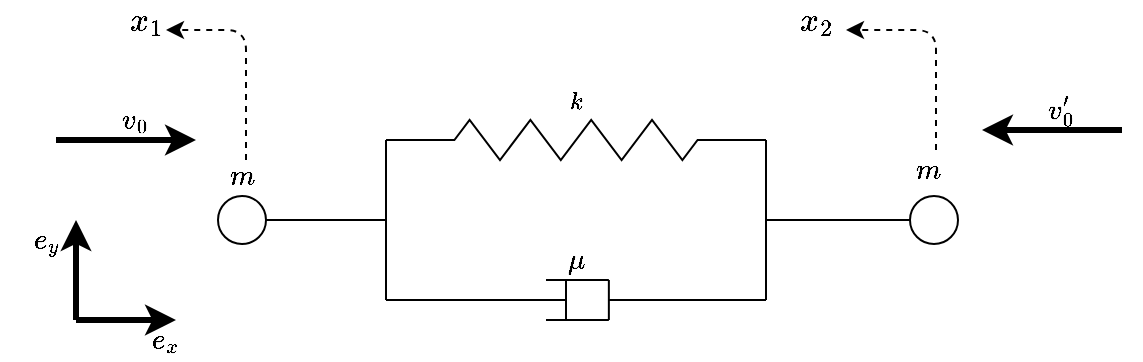 <mxfile version="14.6.0" type="device" pages="3"><diagram id="ytJeGwFLIwiYyq0UvmY3" name="Page-1"><mxGraphModel dx="1470" dy="384" grid="1" gridSize="5" guides="1" tooltips="1" connect="1" arrows="0" fold="1" page="1" pageScale="1" pageWidth="827" pageHeight="1169" math="1" shadow="0"><root><mxCell id="0"/><mxCell id="1" parent="0"/><mxCell id="ikvbMiQ3zN002EQEy758-4" value="" style="endArrow=none;html=1;" parent="1" edge="1"><mxGeometry width="50" height="50" relative="1" as="geometry"><mxPoint x="80" y="380" as="sourcePoint"/><mxPoint x="80" y="300" as="targetPoint"/></mxGeometry></mxCell><mxCell id="ikvbMiQ3zN002EQEy758-6" value="" style="endArrow=none;html=1;" parent="1" edge="1"><mxGeometry width="50" height="50" relative="1" as="geometry"><mxPoint x="270" y="380" as="sourcePoint"/><mxPoint x="270" y="300" as="targetPoint"/></mxGeometry></mxCell><mxCell id="ikvbMiQ3zN002EQEy758-13" value="" style="group;labelPosition=center;verticalLabelPosition=middle;align=center;verticalAlign=middle;" parent="1" vertex="1" connectable="0"><mxGeometry x="80" y="290" width="190" height="20" as="geometry"/></mxCell><mxCell id="ikvbMiQ3zN002EQEy758-1" value="$$k$$" style="verticalLabelPosition=top;shadow=0;dashed=0;align=center;html=1;verticalAlign=middle;strokeWidth=1;shape=mxgraph.electrical.resistors.resistor_2;rounded=1;comic=0;labelBackgroundColor=none;fontFamily=Verdana;fontSize=12;whiteSpace=wrap;labelPosition=center;" parent="ikvbMiQ3zN002EQEy758-13" vertex="1"><mxGeometry width="190" height="20" as="geometry"/></mxCell><mxCell id="ikvbMiQ3zN002EQEy758-11" value="" style="endArrow=none;html=1;" parent="1" edge="1"><mxGeometry width="50" height="50" relative="1" as="geometry"><mxPoint x="191.429" y="390" as="sourcePoint"/><mxPoint x="191.429" y="370" as="targetPoint"/></mxGeometry></mxCell><mxCell id="ikvbMiQ3zN002EQEy758-25" value="" style="group" parent="1" vertex="1" connectable="0"><mxGeometry x="80" y="350" width="190" height="40" as="geometry"/></mxCell><mxCell id="ikvbMiQ3zN002EQEy758-19" value="" style="group;" parent="ikvbMiQ3zN002EQEy758-25" vertex="1" connectable="0"><mxGeometry y="20" width="190" height="20" as="geometry"/></mxCell><mxCell id="ikvbMiQ3zN002EQEy758-14" value="" style="group" parent="ikvbMiQ3zN002EQEy758-19" vertex="1" connectable="0"><mxGeometry width="90" height="20" as="geometry"/></mxCell><mxCell id="ikvbMiQ3zN002EQEy758-7" value="" style="endArrow=none;html=1;" parent="ikvbMiQ3zN002EQEy758-14" edge="1"><mxGeometry width="50" height="50" relative="1" as="geometry"><mxPoint y="10" as="sourcePoint"/><mxPoint x="90" y="10" as="targetPoint"/></mxGeometry></mxCell><mxCell id="ikvbMiQ3zN002EQEy758-8" value="" style="endArrow=none;html=1;" parent="ikvbMiQ3zN002EQEy758-14" edge="1"><mxGeometry width="50" height="50" relative="1" as="geometry"><mxPoint x="90" y="20" as="sourcePoint"/><mxPoint x="90" as="targetPoint"/></mxGeometry></mxCell><mxCell id="ikvbMiQ3zN002EQEy758-15" value="" style="group;whiteSpace=wrap;" parent="ikvbMiQ3zN002EQEy758-19" vertex="1" connectable="0"><mxGeometry x="80" width="110" height="20" as="geometry"/></mxCell><mxCell id="ikvbMiQ3zN002EQEy758-9" value="" style="endArrow=none;html=1;" parent="ikvbMiQ3zN002EQEy758-15" edge="1"><mxGeometry width="50" height="50" relative="1" as="geometry"><mxPoint y="20" as="sourcePoint"/><mxPoint x="31.429" y="20" as="targetPoint"/></mxGeometry></mxCell><mxCell id="ikvbMiQ3zN002EQEy758-10" value="" style="endArrow=none;html=1;" parent="ikvbMiQ3zN002EQEy758-15" edge="1"><mxGeometry width="50" height="50" relative="1" as="geometry"><mxPoint as="sourcePoint"/><mxPoint x="31.429" as="targetPoint"/></mxGeometry></mxCell><mxCell id="ikvbMiQ3zN002EQEy758-12" value="" style="endArrow=none;html=1;" parent="ikvbMiQ3zN002EQEy758-15" edge="1"><mxGeometry width="50" height="50" relative="1" as="geometry"><mxPoint x="31.429" y="10" as="sourcePoint"/><mxPoint x="110" y="10" as="targetPoint"/></mxGeometry></mxCell><mxCell id="ikvbMiQ3zN002EQEy758-23" value="$$\mu$$" style="text;html=1;align=center;verticalAlign=middle;resizable=0;points=[];autosize=1;" parent="ikvbMiQ3zN002EQEy758-25" vertex="1"><mxGeometry x="65" width="60" height="20" as="geometry"/></mxCell><mxCell id="ikvbMiQ3zN002EQEy758-26" value="" style="endArrow=none;html=1;" parent="1" edge="1"><mxGeometry width="50" height="50" relative="1" as="geometry"><mxPoint x="20" y="340" as="sourcePoint"/><mxPoint x="80" y="340" as="targetPoint"/></mxGeometry></mxCell><mxCell id="ikvbMiQ3zN002EQEy758-34" value="" style="endArrow=none;html=1;entryX=0;entryY=0.5;entryDx=0;entryDy=0;" parent="1" target="zaI7KPjIuQ21_3cleG6U-3" edge="1"><mxGeometry width="50" height="50" relative="1" as="geometry"><mxPoint x="270" y="340" as="sourcePoint"/><mxPoint x="340" y="340" as="targetPoint"/></mxGeometry></mxCell><mxCell id="ikvbMiQ3zN002EQEy758-74" value="$$m$$" style="text;html=1;align=center;verticalAlign=middle;resizable=0;points=[];autosize=1;" parent="1" vertex="1"><mxGeometry x="326" y="305" width="50" height="20" as="geometry"/></mxCell><mxCell id="A-Y7U5vyH84K1qmAF5ST-1" value="" style="group" parent="1" vertex="1" connectable="0"><mxGeometry x="-85" y="295" width="155" height="105" as="geometry"/></mxCell><mxCell id="ikvbMiQ3zN002EQEy758-80" value="" style="group;dashed=1;" parent="A-Y7U5vyH84K1qmAF5ST-1" vertex="1" connectable="0"><mxGeometry x="35" width="90" height="85" as="geometry"/></mxCell><mxCell id="zaI7KPjIuQ21_3cleG6U-5" value="" style="ellipse;whiteSpace=wrap;html=1;aspect=fixed;" parent="ikvbMiQ3zN002EQEy758-80" vertex="1"><mxGeometry x="46" y="33" width="24" height="24" as="geometry"/></mxCell><mxCell id="ikvbMiQ3zN002EQEy758-76" value="$$m$$" style="text;html=1;align=center;verticalAlign=middle;resizable=0;points=[];autosize=1;" parent="ikvbMiQ3zN002EQEy758-80" vertex="1"><mxGeometry x="33" y="13" width="50" height="20" as="geometry"/></mxCell><mxCell id="zaI7KPjIuQ21_3cleG6U-3" value="" style="ellipse;whiteSpace=wrap;html=1;aspect=fixed;" parent="1" vertex="1"><mxGeometry x="342" y="328" width="24" height="24" as="geometry"/></mxCell><mxCell id="QIRo2a5x82lyeDeJvewS-15" value="" style="group" parent="1" vertex="1" connectable="0"><mxGeometry x="-105" y="230" width="85" height="21" as="geometry"/></mxCell><mxCell id="QIRo2a5x82lyeDeJvewS-16" value="&lt;font style=&quot;font-size: 14px&quot;&gt;$$x_1$$&lt;/font&gt;" style="text;html=1;strokeColor=none;fillColor=none;align=center;verticalAlign=middle;whiteSpace=wrap;rounded=0;" parent="QIRo2a5x82lyeDeJvewS-15" vertex="1"><mxGeometry x="45" width="40" height="20" as="geometry"/></mxCell><mxCell id="QIRo2a5x82lyeDeJvewS-17" value="" style="endArrow=classic;html=1;dashed=1;exitX=0.18;exitY=0.6;exitDx=0;exitDy=0;exitPerimeter=0;" parent="1" edge="1"><mxGeometry width="50" height="50" relative="1" as="geometry"><mxPoint x="10" y="310" as="sourcePoint"/><mxPoint x="-30" y="245" as="targetPoint"/><Array as="points"><mxPoint x="10" y="245"/></Array></mxGeometry></mxCell><mxCell id="ikvbMiQ3zN002EQEy758-77" value="" style="endArrow=classic;html=1;strokeWidth=3;" parent="1" edge="1"><mxGeometry width="50" height="50" relative="1" as="geometry"><mxPoint x="-75" y="390" as="sourcePoint"/><mxPoint x="-25" y="390" as="targetPoint"/></mxGeometry></mxCell><mxCell id="ikvbMiQ3zN002EQEy758-79" value="" style="endArrow=classic;html=1;strokeWidth=3;" parent="1" edge="1"><mxGeometry width="50" height="50" relative="1" as="geometry"><mxPoint x="-75" y="390" as="sourcePoint"/><mxPoint x="-75" y="340" as="targetPoint"/></mxGeometry></mxCell><mxCell id="ikvbMiQ3zN002EQEy758-82" value="$$e_x$$" style="text;html=1;strokeColor=none;fillColor=none;align=center;verticalAlign=middle;whiteSpace=wrap;rounded=0;dashed=1;" parent="1" vertex="1"><mxGeometry x="-50" y="390" width="40" height="20" as="geometry"/></mxCell><mxCell id="ikvbMiQ3zN002EQEy758-83" value="$$e_y$$" style="text;html=1;strokeColor=none;fillColor=none;align=center;verticalAlign=middle;whiteSpace=wrap;rounded=0;dashed=1;" parent="1" vertex="1"><mxGeometry x="-110" y="340" width="40" height="20" as="geometry"/></mxCell><mxCell id="QIRo2a5x82lyeDeJvewS-4" value="" style="endArrow=classic;html=1;dashed=1;exitX=0.18;exitY=0.6;exitDx=0;exitDy=0;exitPerimeter=0;" parent="1" edge="1"><mxGeometry width="50" height="50" relative="1" as="geometry"><mxPoint x="355" y="305" as="sourcePoint"/><mxPoint x="310" y="245" as="targetPoint"/><Array as="points"><mxPoint x="355" y="245"/></Array></mxGeometry></mxCell><mxCell id="zaI7KPjIuQ21_3cleG6U-2" value="&lt;font style=&quot;font-size: 14px&quot;&gt;$$x_2$$&lt;/font&gt;" style="text;html=1;strokeColor=none;fillColor=none;align=center;verticalAlign=middle;whiteSpace=wrap;rounded=0;" parent="1" vertex="1"><mxGeometry x="275" y="230" width="40" height="20" as="geometry"/></mxCell><mxCell id="13Rfy_D-YMFXf5aXUWAc-1" value="" style="group" parent="1" vertex="1" connectable="0"><mxGeometry x="-85" y="280" width="70" height="20" as="geometry"/></mxCell><mxCell id="13Rfy_D-YMFXf5aXUWAc-2" value="" style="endArrow=classic;html=1;strokeWidth=3;" parent="13Rfy_D-YMFXf5aXUWAc-1" edge="1"><mxGeometry width="50" height="50" relative="1" as="geometry"><mxPoint y="20" as="sourcePoint"/><mxPoint x="70" y="20" as="targetPoint"/></mxGeometry></mxCell><mxCell id="13Rfy_D-YMFXf5aXUWAc-3" value="$$v_0$$" style="text;html=1;strokeColor=none;fillColor=none;align=center;verticalAlign=middle;whiteSpace=wrap;rounded=0;dashed=1;" parent="13Rfy_D-YMFXf5aXUWAc-1" vertex="1"><mxGeometry x="20" width="40" height="20" as="geometry"/></mxCell><mxCell id="LOTqq3NO3Qby_tErpMLS-1" value="" style="group" vertex="1" connectable="0" parent="1"><mxGeometry x="378" y="275" width="70" height="20" as="geometry"/></mxCell><mxCell id="LOTqq3NO3Qby_tErpMLS-2" value="" style="endArrow=classic;html=1;strokeWidth=3;" edge="1" parent="LOTqq3NO3Qby_tErpMLS-1"><mxGeometry width="50" height="50" relative="1" as="geometry"><mxPoint x="70" y="20" as="sourcePoint"/><mxPoint y="20" as="targetPoint"/></mxGeometry></mxCell><mxCell id="LOTqq3NO3Qby_tErpMLS-3" value="$$v'_0$$" style="text;html=1;strokeColor=none;fillColor=none;align=center;verticalAlign=middle;whiteSpace=wrap;rounded=0;dashed=1;" vertex="1" parent="LOTqq3NO3Qby_tErpMLS-1"><mxGeometry x="20" width="40" height="20" as="geometry"/></mxCell></root></mxGraphModel></diagram><diagram id="JEn1biWKBLTIGsbD8lLC" name="Page-2"><mxGraphModel dx="643" dy="384" grid="1" gridSize="2" guides="1" tooltips="1" connect="1" arrows="1" fold="1" page="1" pageScale="1" pageWidth="827" pageHeight="1169" math="1" shadow="0"><root><mxCell id="UVTlB2MMpKUOKBtwbOYd-0"/><mxCell id="UVTlB2MMpKUOKBtwbOYd-1" parent="UVTlB2MMpKUOKBtwbOYd-0"/><mxCell id="UVTlB2MMpKUOKBtwbOYd-2" value="" style="ellipse;whiteSpace=wrap;html=1;aspect=fixed;" parent="UVTlB2MMpKUOKBtwbOYd-1" vertex="1"><mxGeometry x="150" y="342" width="50" height="50" as="geometry"/></mxCell><mxCell id="UVTlB2MMpKUOKBtwbOYd-3" value="" style="endArrow=classic;html=1;strokeWidth=3;" parent="UVTlB2MMpKUOKBtwbOYd-1" edge="1"><mxGeometry width="50" height="50" relative="1" as="geometry"><mxPoint x="310" y="360" as="sourcePoint"/><mxPoint x="200" y="360" as="targetPoint"/></mxGeometry></mxCell><mxCell id="UVTlB2MMpKUOKBtwbOYd-4" value="" style="endArrow=classic;html=1;strokeWidth=3;" parent="UVTlB2MMpKUOKBtwbOYd-1" edge="1"><mxGeometry width="50" height="50" relative="1" as="geometry"><mxPoint x="310" y="376" as="sourcePoint"/><mxPoint x="200" y="376" as="targetPoint"/></mxGeometry></mxCell><mxCell id="UVTlB2MMpKUOKBtwbOYd-6" value="$$m$$" style="text;html=1;strokeColor=none;fillColor=none;align=center;verticalAlign=middle;whiteSpace=wrap;rounded=0;dashed=1;" parent="UVTlB2MMpKUOKBtwbOYd-1" vertex="1"><mxGeometry x="155" y="356" width="40" height="20" as="geometry"/></mxCell><mxCell id="woAikRQFrL4eNpb0GCjC-0" value="$$\mu( \dot x_1 - \dot x_2)$$" style="text;html=1;strokeColor=none;fillColor=none;align=center;verticalAlign=middle;whiteSpace=wrap;rounded=0;dashed=1;" parent="UVTlB2MMpKUOKBtwbOYd-1" vertex="1"><mxGeometry x="238" y="378" width="46" height="20" as="geometry"/></mxCell><mxCell id="nXnG8BlrmxYwcEeNddY_-0" value="$$k(x_1-x_2)$$" style="text;html=1;strokeColor=none;fillColor=none;align=center;verticalAlign=middle;whiteSpace=wrap;rounded=0;dashed=1;" parent="UVTlB2MMpKUOKBtwbOYd-1" vertex="1"><mxGeometry x="224" y="336" width="80" height="20" as="geometry"/></mxCell></root></mxGraphModel></diagram><diagram id="uyrivEJpbbiFCjdhrZBp" name="Page-3"><mxGraphModel dx="771" dy="461" grid="1" gridSize="2" guides="1" tooltips="1" connect="1" arrows="1" fold="1" page="1" pageScale="1" pageWidth="827" pageHeight="1169" math="1" shadow="0"><root><mxCell id="KhA-8r9i5D4Uf5z0PQl2-0"/><mxCell id="KhA-8r9i5D4Uf5z0PQl2-1" parent="KhA-8r9i5D4Uf5z0PQl2-0"/><mxCell id="ZFSHmHsQk2duH5604gHa-0" value="" style="ellipse;whiteSpace=wrap;html=1;aspect=fixed;" parent="KhA-8r9i5D4Uf5z0PQl2-1" vertex="1"><mxGeometry x="340" y="345" width="50" height="50" as="geometry"/></mxCell><mxCell id="ZFSHmHsQk2duH5604gHa-1" value="" style="endArrow=classic;html=1;strokeWidth=3;" parent="KhA-8r9i5D4Uf5z0PQl2-1" edge="1"><mxGeometry width="50" height="50" relative="1" as="geometry"><mxPoint x="240" y="360" as="sourcePoint"/><mxPoint x="342" y="360" as="targetPoint"/></mxGeometry></mxCell><mxCell id="ZFSHmHsQk2duH5604gHa-2" value="$$k(x_1-x_2)$$" style="text;html=1;strokeColor=none;fillColor=none;align=center;verticalAlign=middle;whiteSpace=wrap;rounded=0;dashed=1;" parent="KhA-8r9i5D4Uf5z0PQl2-1" vertex="1"><mxGeometry x="250" y="338" width="80" height="20" as="geometry"/></mxCell><mxCell id="ZFSHmHsQk2duH5604gHa-3" value="" style="endArrow=classic;html=1;strokeWidth=3;" parent="KhA-8r9i5D4Uf5z0PQl2-1" edge="1"><mxGeometry width="50" height="50" relative="1" as="geometry"><mxPoint x="240" y="380" as="sourcePoint"/><mxPoint x="342" y="380" as="targetPoint"/></mxGeometry></mxCell><mxCell id="ZFSHmHsQk2duH5604gHa-4" value="$$\mu( \dot x_1 - \dot x_2)$$" style="text;html=1;strokeColor=none;fillColor=none;align=center;verticalAlign=middle;whiteSpace=wrap;rounded=0;dashed=1;" parent="KhA-8r9i5D4Uf5z0PQl2-1" vertex="1"><mxGeometry x="262" y="382" width="46" height="20" as="geometry"/></mxCell><mxCell id="ZFSHmHsQk2duH5604gHa-9" value="$$m$$" style="text;html=1;strokeColor=none;fillColor=none;align=center;verticalAlign=middle;whiteSpace=wrap;rounded=0;dashed=1;" parent="KhA-8r9i5D4Uf5z0PQl2-1" vertex="1"><mxGeometry x="345" y="358" width="40" height="20" as="geometry"/></mxCell></root></mxGraphModel></diagram></mxfile>